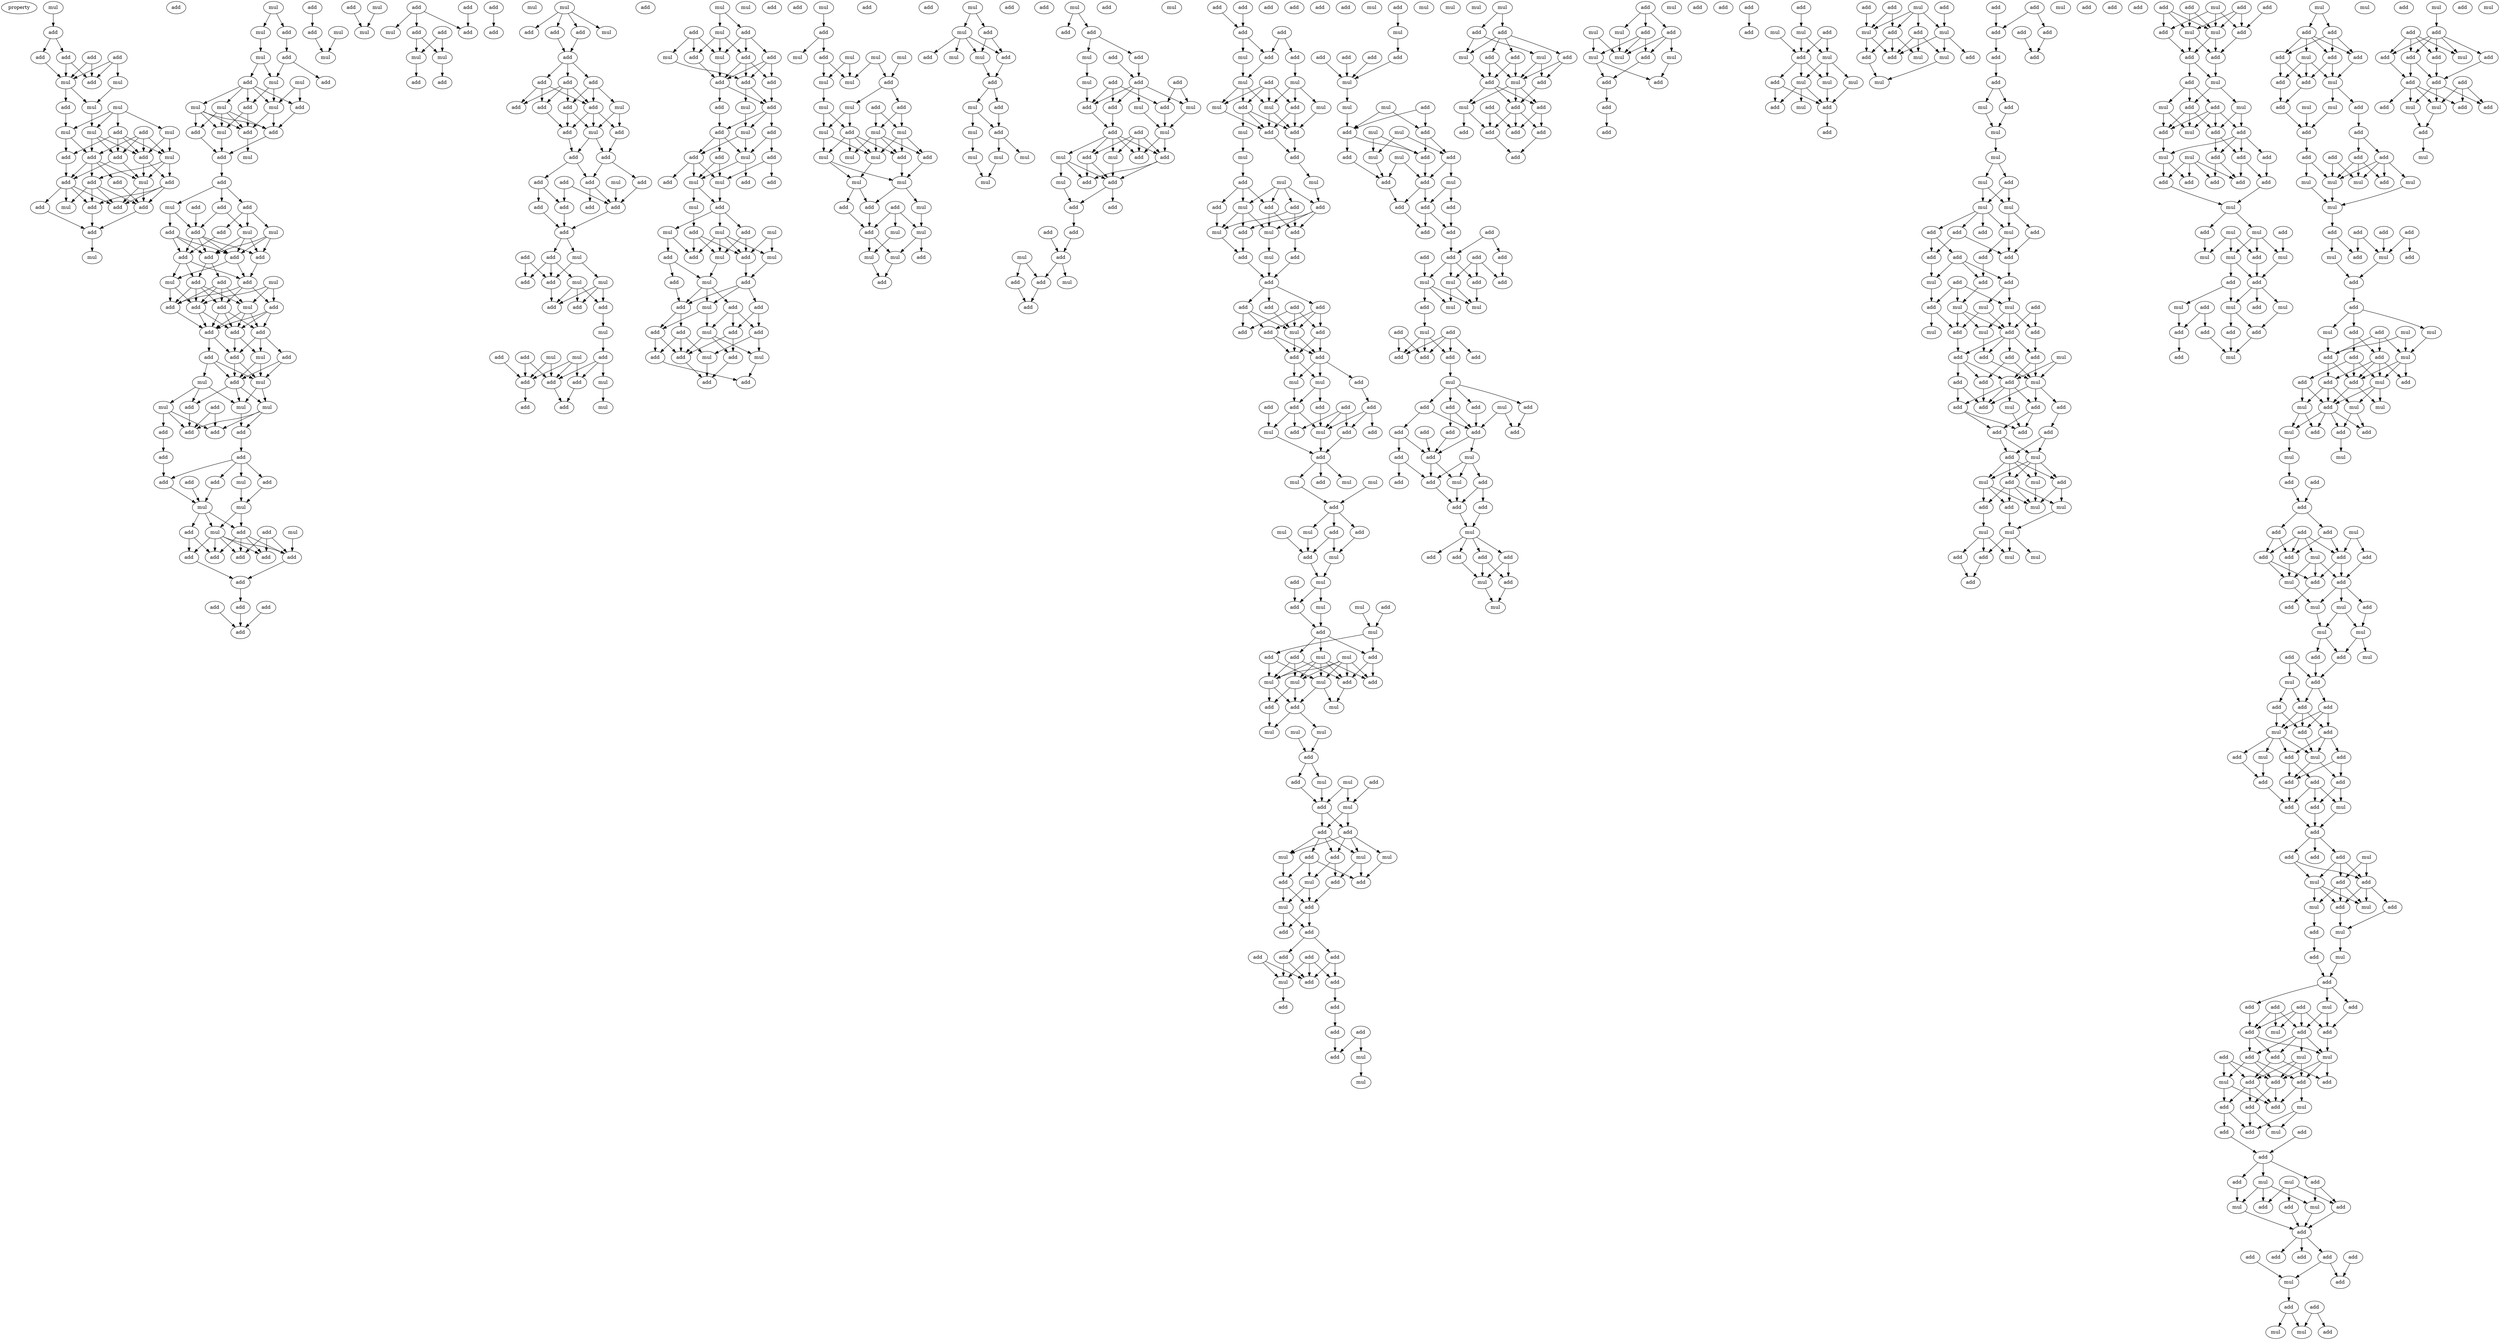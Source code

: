 digraph {
    node [fontcolor=black]
    property [mul=2,lf=1.0]
    0 [ label = mul ];
    1 [ label = add ];
    2 [ label = add ];
    3 [ label = add ];
    4 [ label = add ];
    5 [ label = add ];
    6 [ label = add ];
    7 [ label = add ];
    8 [ label = mul ];
    9 [ label = mul ];
    10 [ label = add ];
    11 [ label = mul ];
    12 [ label = mul ];
    13 [ label = mul ];
    14 [ label = mul ];
    15 [ label = mul ];
    16 [ label = add ];
    17 [ label = add ];
    18 [ label = add ];
    19 [ label = add ];
    20 [ label = add ];
    21 [ label = mul ];
    22 [ label = add ];
    23 [ label = add ];
    24 [ label = add ];
    25 [ label = mul ];
    26 [ label = add ];
    27 [ label = add ];
    28 [ label = add ];
    29 [ label = add ];
    30 [ label = add ];
    31 [ label = add ];
    32 [ label = mul ];
    33 [ label = add ];
    34 [ label = mul ];
    35 [ label = mul ];
    36 [ label = mul ];
    37 [ label = add ];
    38 [ label = mul ];
    39 [ label = add ];
    40 [ label = add ];
    41 [ label = mul ];
    42 [ label = add ];
    43 [ label = mul ];
    44 [ label = mul ];
    45 [ label = add ];
    46 [ label = mul ];
    47 [ label = add ];
    48 [ label = mul ];
    49 [ label = add ];
    50 [ label = add ];
    51 [ label = add ];
    52 [ label = mul ];
    53 [ label = mul ];
    54 [ label = add ];
    55 [ label = add ];
    56 [ label = add ];
    57 [ label = add ];
    58 [ label = add ];
    59 [ label = mul ];
    60 [ label = add ];
    61 [ label = mul ];
    62 [ label = add ];
    63 [ label = mul ];
    64 [ label = add ];
    65 [ label = add ];
    66 [ label = add ];
    67 [ label = add ];
    68 [ label = add ];
    69 [ label = add ];
    70 [ label = add ];
    71 [ label = mul ];
    72 [ label = add ];
    73 [ label = mul ];
    74 [ label = add ];
    75 [ label = mul ];
    76 [ label = add ];
    77 [ label = add ];
    78 [ label = add ];
    79 [ label = add ];
    80 [ label = add ];
    81 [ label = add ];
    82 [ label = add ];
    83 [ label = mul ];
    84 [ label = add ];
    85 [ label = add ];
    86 [ label = add ];
    87 [ label = mul ];
    88 [ label = mul ];
    89 [ label = mul ];
    90 [ label = mul ];
    91 [ label = add ];
    92 [ label = add ];
    93 [ label = mul ];
    94 [ label = add ];
    95 [ label = add ];
    96 [ label = add ];
    97 [ label = add ];
    98 [ label = add ];
    99 [ label = add ];
    100 [ label = add ];
    101 [ label = mul ];
    102 [ label = add ];
    103 [ label = add ];
    104 [ label = add ];
    105 [ label = mul ];
    106 [ label = mul ];
    107 [ label = mul ];
    108 [ label = mul ];
    109 [ label = add ];
    110 [ label = add ];
    111 [ label = add ];
    112 [ label = add ];
    113 [ label = add ];
    114 [ label = add ];
    115 [ label = add ];
    116 [ label = add ];
    117 [ label = add ];
    118 [ label = add ];
    119 [ label = add ];
    120 [ label = add ];
    121 [ label = add ];
    122 [ label = add ];
    123 [ label = add ];
    124 [ label = add ];
    125 [ label = mul ];
    126 [ label = mul ];
    127 [ label = mul ];
    128 [ label = mul ];
    129 [ label = add ];
    130 [ label = add ];
    131 [ label = mul ];
    132 [ label = add ];
    133 [ label = add ];
    134 [ label = add ];
    135 [ label = mul ];
    136 [ label = mul ];
    137 [ label = add ];
    138 [ label = add ];
    139 [ label = add ];
    140 [ label = mul ];
    141 [ label = add ];
    142 [ label = mul ];
    143 [ label = add ];
    144 [ label = add ];
    145 [ label = add ];
    146 [ label = mul ];
    147 [ label = add ];
    148 [ label = add ];
    149 [ label = add ];
    150 [ label = add ];
    151 [ label = mul ];
    152 [ label = add ];
    153 [ label = add ];
    154 [ label = add ];
    155 [ label = add ];
    156 [ label = add ];
    157 [ label = add ];
    158 [ label = mul ];
    159 [ label = add ];
    160 [ label = add ];
    161 [ label = add ];
    162 [ label = add ];
    163 [ label = add ];
    164 [ label = add ];
    165 [ label = mul ];
    166 [ label = add ];
    167 [ label = add ];
    168 [ label = add ];
    169 [ label = add ];
    170 [ label = add ];
    171 [ label = add ];
    172 [ label = mul ];
    173 [ label = add ];
    174 [ label = mul ];
    175 [ label = mul ];
    176 [ label = add ];
    177 [ label = add ];
    178 [ label = add ];
    179 [ label = add ];
    180 [ label = add ];
    181 [ label = add ];
    182 [ label = mul ];
    183 [ label = add ];
    184 [ label = mul ];
    185 [ label = add ];
    186 [ label = mul ];
    187 [ label = add ];
    188 [ label = add ];
    189 [ label = add ];
    190 [ label = add ];
    191 [ label = mul ];
    192 [ label = mul ];
    193 [ label = add ];
    194 [ label = add ];
    195 [ label = mul ];
    196 [ label = mul ];
    197 [ label = add ];
    198 [ label = add ];
    199 [ label = add ];
    200 [ label = add ];
    201 [ label = add ];
    202 [ label = mul ];
    203 [ label = mul ];
    204 [ label = add ];
    205 [ label = add ];
    206 [ label = add ];
    207 [ label = add ];
    208 [ label = add ];
    209 [ label = mul ];
    210 [ label = mul ];
    211 [ label = add ];
    212 [ label = add ];
    213 [ label = add ];
    214 [ label = add ];
    215 [ label = mul ];
    216 [ label = add ];
    217 [ label = mul ];
    218 [ label = add ];
    219 [ label = mul ];
    220 [ label = add ];
    221 [ label = add ];
    222 [ label = mul ];
    223 [ label = add ];
    224 [ label = mul ];
    225 [ label = add ];
    226 [ label = mul ];
    227 [ label = mul ];
    228 [ label = add ];
    229 [ label = add ];
    230 [ label = mul ];
    231 [ label = add ];
    232 [ label = add ];
    233 [ label = mul ];
    234 [ label = add ];
    235 [ label = mul ];
    236 [ label = add ];
    237 [ label = add ];
    238 [ label = mul ];
    239 [ label = add ];
    240 [ label = add ];
    241 [ label = add ];
    242 [ label = add ];
    243 [ label = add ];
    244 [ label = mul ];
    245 [ label = add ];
    246 [ label = mul ];
    247 [ label = add ];
    248 [ label = add ];
    249 [ label = add ];
    250 [ label = mul ];
    251 [ label = add ];
    252 [ label = add ];
    253 [ label = mul ];
    254 [ label = add ];
    255 [ label = add ];
    256 [ label = mul ];
    257 [ label = add ];
    258 [ label = add ];
    259 [ label = add ];
    260 [ label = add ];
    261 [ label = mul ];
    262 [ label = mul ];
    263 [ label = mul ];
    264 [ label = mul ];
    265 [ label = mul ];
    266 [ label = add ];
    267 [ label = mul ];
    268 [ label = add ];
    269 [ label = add ];
    270 [ label = mul ];
    271 [ label = mul ];
    272 [ label = add ];
    273 [ label = mul ];
    274 [ label = mul ];
    275 [ label = mul ];
    276 [ label = mul ];
    277 [ label = mul ];
    278 [ label = add ];
    279 [ label = add ];
    280 [ label = mul ];
    281 [ label = mul ];
    282 [ label = mul ];
    283 [ label = mul ];
    284 [ label = add ];
    285 [ label = add ];
    286 [ label = add ];
    287 [ label = mul ];
    288 [ label = add ];
    289 [ label = mul ];
    290 [ label = mul ];
    291 [ label = add ];
    292 [ label = mul ];
    293 [ label = mul ];
    294 [ label = add ];
    295 [ label = mul ];
    296 [ label = add ];
    297 [ label = add ];
    298 [ label = mul ];
    299 [ label = add ];
    300 [ label = mul ];
    301 [ label = add ];
    302 [ label = add ];
    303 [ label = add ];
    304 [ label = mul ];
    305 [ label = mul ];
    306 [ label = add ];
    307 [ label = mul ];
    308 [ label = add ];
    309 [ label = mul ];
    310 [ label = mul ];
    311 [ label = mul ];
    312 [ label = mul ];
    313 [ label = add ];
    314 [ label = add ];
    315 [ label = mul ];
    316 [ label = add ];
    317 [ label = add ];
    318 [ label = add ];
    319 [ label = add ];
    320 [ label = mul ];
    321 [ label = add ];
    322 [ label = mul ];
    323 [ label = mul ];
    324 [ label = add ];
    325 [ label = add ];
    326 [ label = add ];
    327 [ label = mul ];
    328 [ label = add ];
    329 [ label = add ];
    330 [ label = mul ];
    331 [ label = add ];
    332 [ label = add ];
    333 [ label = mul ];
    334 [ label = add ];
    335 [ label = add ];
    336 [ label = mul ];
    337 [ label = add ];
    338 [ label = add ];
    339 [ label = add ];
    340 [ label = add ];
    341 [ label = add ];
    342 [ label = add ];
    343 [ label = mul ];
    344 [ label = add ];
    345 [ label = mul ];
    346 [ label = add ];
    347 [ label = mul ];
    348 [ label = add ];
    349 [ label = add ];
    350 [ label = add ];
    351 [ label = add ];
    352 [ label = add ];
    353 [ label = add ];
    354 [ label = add ];
    355 [ label = mul ];
    356 [ label = add ];
    357 [ label = mul ];
    358 [ label = mul ];
    359 [ label = add ];
    360 [ label = add ];
    361 [ label = mul ];
    362 [ label = mul ];
    363 [ label = mul ];
    364 [ label = add ];
    365 [ label = add ];
    366 [ label = mul ];
    367 [ label = add ];
    368 [ label = mul ];
    369 [ label = add ];
    370 [ label = mul ];
    371 [ label = mul ];
    372 [ label = add ];
    373 [ label = add ];
    374 [ label = mul ];
    375 [ label = add ];
    376 [ label = add ];
    377 [ label = add ];
    378 [ label = mul ];
    379 [ label = mul ];
    380 [ label = add ];
    381 [ label = add ];
    382 [ label = mul ];
    383 [ label = add ];
    384 [ label = add ];
    385 [ label = add ];
    386 [ label = add ];
    387 [ label = add ];
    388 [ label = add ];
    389 [ label = add ];
    390 [ label = add ];
    391 [ label = mul ];
    392 [ label = add ];
    393 [ label = add ];
    394 [ label = add ];
    395 [ label = add ];
    396 [ label = add ];
    397 [ label = mul ];
    398 [ label = mul ];
    399 [ label = add ];
    400 [ label = add ];
    401 [ label = add ];
    402 [ label = add ];
    403 [ label = add ];
    404 [ label = add ];
    405 [ label = add ];
    406 [ label = mul ];
    407 [ label = mul ];
    408 [ label = add ];
    409 [ label = add ];
    410 [ label = add ];
    411 [ label = mul ];
    412 [ label = mul ];
    413 [ label = add ];
    414 [ label = add ];
    415 [ label = mul ];
    416 [ label = add ];
    417 [ label = mul ];
    418 [ label = add ];
    419 [ label = add ];
    420 [ label = mul ];
    421 [ label = mul ];
    422 [ label = add ];
    423 [ label = add ];
    424 [ label = mul ];
    425 [ label = add ];
    426 [ label = mul ];
    427 [ label = add ];
    428 [ label = add ];
    429 [ label = mul ];
    430 [ label = mul ];
    431 [ label = add ];
    432 [ label = mul ];
    433 [ label = add ];
    434 [ label = add ];
    435 [ label = add ];
    436 [ label = mul ];
    437 [ label = mul ];
    438 [ label = mul ];
    439 [ label = add ];
    440 [ label = add ];
    441 [ label = mul ];
    442 [ label = mul ];
    443 [ label = add ];
    444 [ label = add ];
    445 [ label = mul ];
    446 [ label = mul ];
    447 [ label = mul ];
    448 [ label = add ];
    449 [ label = mul ];
    450 [ label = add ];
    451 [ label = add ];
    452 [ label = mul ];
    453 [ label = add ];
    454 [ label = mul ];
    455 [ label = add ];
    456 [ label = add ];
    457 [ label = mul ];
    458 [ label = add ];
    459 [ label = mul ];
    460 [ label = add ];
    461 [ label = mul ];
    462 [ label = mul ];
    463 [ label = add ];
    464 [ label = add ];
    465 [ label = add ];
    466 [ label = mul ];
    467 [ label = add ];
    468 [ label = add ];
    469 [ label = add ];
    470 [ label = add ];
    471 [ label = add ];
    472 [ label = add ];
    473 [ label = add ];
    474 [ label = add ];
    475 [ label = add ];
    476 [ label = mul ];
    477 [ label = add ];
    478 [ label = add ];
    479 [ label = add ];
    480 [ label = add ];
    481 [ label = add ];
    482 [ label = mul ];
    483 [ label = add ];
    484 [ label = mul ];
    485 [ label = mul ];
    486 [ label = add ];
    487 [ label = mul ];
    488 [ label = add ];
    489 [ label = add ];
    490 [ label = add ];
    491 [ label = add ];
    492 [ label = mul ];
    493 [ label = mul ];
    494 [ label = mul ];
    495 [ label = mul ];
    496 [ label = add ];
    497 [ label = mul ];
    498 [ label = mul ];
    499 [ label = add ];
    500 [ label = add ];
    501 [ label = add ];
    502 [ label = mul ];
    503 [ label = add ];
    504 [ label = add ];
    505 [ label = mul ];
    506 [ label = add ];
    507 [ label = add ];
    508 [ label = mul ];
    509 [ label = add ];
    510 [ label = add ];
    511 [ label = add ];
    512 [ label = add ];
    513 [ label = add ];
    514 [ label = add ];
    515 [ label = add ];
    516 [ label = add ];
    517 [ label = add ];
    518 [ label = add ];
    519 [ label = mul ];
    520 [ label = add ];
    521 [ label = add ];
    522 [ label = mul ];
    523 [ label = mul ];
    524 [ label = add ];
    525 [ label = mul ];
    526 [ label = add ];
    527 [ label = mul ];
    528 [ label = add ];
    529 [ label = add ];
    530 [ label = add ];
    531 [ label = add ];
    532 [ label = add ];
    533 [ label = mul ];
    534 [ label = add ];
    535 [ label = add ];
    536 [ label = add ];
    537 [ label = mul ];
    538 [ label = add ];
    539 [ label = add ];
    540 [ label = add ];
    541 [ label = add ];
    542 [ label = add ];
    543 [ label = add ];
    544 [ label = mul ];
    545 [ label = add ];
    546 [ label = add ];
    547 [ label = mul ];
    548 [ label = add ];
    549 [ label = add ];
    550 [ label = add ];
    551 [ label = add ];
    552 [ label = add ];
    553 [ label = mul ];
    554 [ label = mul ];
    555 [ label = add ];
    556 [ label = mul ];
    557 [ label = add ];
    558 [ label = add ];
    559 [ label = add ];
    560 [ label = mul ];
    561 [ label = add ];
    562 [ label = mul ];
    563 [ label = mul ];
    564 [ label = add ];
    565 [ label = add ];
    566 [ label = add ];
    567 [ label = add ];
    568 [ label = mul ];
    569 [ label = add ];
    570 [ label = mul ];
    571 [ label = mul ];
    572 [ label = add ];
    573 [ label = add ];
    574 [ label = mul ];
    575 [ label = add ];
    576 [ label = add ];
    577 [ label = add ];
    578 [ label = add ];
    579 [ label = add ];
    580 [ label = add ];
    581 [ label = add ];
    582 [ label = add ];
    583 [ label = add ];
    584 [ label = mul ];
    585 [ label = add ];
    586 [ label = mul ];
    587 [ label = add ];
    588 [ label = mul ];
    589 [ label = mul ];
    590 [ label = add ];
    591 [ label = mul ];
    592 [ label = add ];
    593 [ label = add ];
    594 [ label = add ];
    595 [ label = mul ];
    596 [ label = add ];
    597 [ label = add ];
    598 [ label = add ];
    599 [ label = add ];
    600 [ label = add ];
    601 [ label = add ];
    602 [ label = add ];
    603 [ label = mul ];
    604 [ label = mul ];
    605 [ label = mul ];
    606 [ label = add ];
    607 [ label = add ];
    608 [ label = mul ];
    609 [ label = mul ];
    610 [ label = mul ];
    611 [ label = add ];
    612 [ label = add ];
    613 [ label = mul ];
    614 [ label = add ];
    615 [ label = add ];
    616 [ label = add ];
    617 [ label = add ];
    618 [ label = mul ];
    619 [ label = mul ];
    620 [ label = mul ];
    621 [ label = add ];
    622 [ label = add ];
    623 [ label = mul ];
    624 [ label = add ];
    625 [ label = mul ];
    626 [ label = add ];
    627 [ label = add ];
    628 [ label = mul ];
    629 [ label = add ];
    630 [ label = add ];
    631 [ label = add ];
    632 [ label = add ];
    633 [ label = add ];
    634 [ label = add ];
    635 [ label = add ];
    636 [ label = add ];
    637 [ label = mul ];
    638 [ label = add ];
    639 [ label = mul ];
    640 [ label = add ];
    641 [ label = mul ];
    642 [ label = mul ];
    643 [ label = add ];
    644 [ label = mul ];
    645 [ label = mul ];
    646 [ label = mul ];
    647 [ label = mul ];
    648 [ label = add ];
    649 [ label = add ];
    650 [ label = add ];
    651 [ label = add ];
    652 [ label = add ];
    653 [ label = add ];
    654 [ label = add ];
    655 [ label = add ];
    656 [ label = add ];
    657 [ label = mul ];
    658 [ label = add ];
    659 [ label = add ];
    660 [ label = mul ];
    661 [ label = add ];
    662 [ label = add ];
    663 [ label = mul ];
    664 [ label = mul ];
    665 [ label = add ];
    666 [ label = mul ];
    667 [ label = mul ];
    668 [ label = add ];
    669 [ label = add ];
    670 [ label = mul ];
    671 [ label = add ];
    672 [ label = add ];
    673 [ label = add ];
    674 [ label = add ];
    675 [ label = add ];
    676 [ label = add ];
    677 [ label = add ];
    678 [ label = mul ];
    679 [ label = add ];
    680 [ label = add ];
    681 [ label = mul ];
    682 [ label = add ];
    683 [ label = add ];
    684 [ label = add ];
    685 [ label = add ];
    686 [ label = add ];
    687 [ label = add ];
    688 [ label = mul ];
    689 [ label = add ];
    690 [ label = mul ];
    691 [ label = mul ];
    692 [ label = add ];
    693 [ label = add ];
    694 [ label = mul ];
    695 [ label = add ];
    696 [ label = mul ];
    697 [ label = add ];
    698 [ label = mul ];
    699 [ label = mul ];
    700 [ label = mul ];
    701 [ label = add ];
    702 [ label = mul ];
    703 [ label = add ];
    704 [ label = add ];
    705 [ label = add ];
    706 [ label = add ];
    707 [ label = add ];
    708 [ label = mul ];
    709 [ label = add ];
    710 [ label = add ];
    711 [ label = mul ];
    712 [ label = mul ];
    713 [ label = add ];
    714 [ label = add ];
    715 [ label = add ];
    716 [ label = add ];
    717 [ label = add ];
    718 [ label = mul ];
    719 [ label = add ];
    720 [ label = add ];
    721 [ label = mul ];
    722 [ label = mul ];
    723 [ label = add ];
    724 [ label = mul ];
    725 [ label = add ];
    726 [ label = add ];
    727 [ label = add ];
    728 [ label = mul ];
    729 [ label = add ];
    730 [ label = add ];
    731 [ label = mul ];
    732 [ label = add ];
    733 [ label = add ];
    734 [ label = add ];
    735 [ label = add ];
    736 [ label = add ];
    737 [ label = mul ];
    738 [ label = add ];
    739 [ label = mul ];
    740 [ label = add ];
    741 [ label = mul ];
    742 [ label = mul ];
    743 [ label = add ];
    744 [ label = mul ];
    745 [ label = mul ];
    746 [ label = add ];
    747 [ label = add ];
    748 [ label = mul ];
    749 [ label = mul ];
    750 [ label = add ];
    751 [ label = mul ];
    752 [ label = add ];
    753 [ label = add ];
    754 [ label = add ];
    755 [ label = add ];
    756 [ label = add ];
    757 [ label = mul ];
    758 [ label = add ];
    759 [ label = mul ];
    760 [ label = add ];
    761 [ label = add ];
    762 [ label = add ];
    763 [ label = mul ];
    764 [ label = add ];
    765 [ label = add ];
    766 [ label = add ];
    767 [ label = add ];
    768 [ label = mul ];
    769 [ label = add ];
    770 [ label = mul ];
    771 [ label = mul ];
    772 [ label = add ];
    773 [ label = add ];
    774 [ label = add ];
    775 [ label = add ];
    776 [ label = add ];
    777 [ label = add ];
    778 [ label = add ];
    779 [ label = add ];
    780 [ label = mul ];
    781 [ label = mul ];
    782 [ label = mul ];
    783 [ label = mul ];
    784 [ label = mul ];
    785 [ label = add ];
    786 [ label = add ];
    787 [ label = add ];
    788 [ label = add ];
    789 [ label = mul ];
    790 [ label = add ];
    791 [ label = mul ];
    792 [ label = add ];
    793 [ label = add ];
    794 [ label = add ];
    795 [ label = add ];
    796 [ label = add ];
    797 [ label = mul ];
    798 [ label = mul ];
    799 [ label = mul ];
    800 [ label = add ];
    801 [ label = add ];
    802 [ label = add ];
    803 [ label = mul ];
    804 [ label = add ];
    805 [ label = add ];
    806 [ label = add ];
    807 [ label = add ];
    808 [ label = mul ];
    809 [ label = mul ];
    810 [ label = mul ];
    811 [ label = mul ];
    812 [ label = add ];
    813 [ label = add ];
    814 [ label = add ];
    815 [ label = add ];
    816 [ label = mul ];
    817 [ label = mul ];
    818 [ label = mul ];
    819 [ label = add ];
    820 [ label = add ];
    821 [ label = add ];
    822 [ label = add ];
    823 [ label = add ];
    824 [ label = add ];
    825 [ label = mul ];
    826 [ label = add ];
    827 [ label = mul ];
    828 [ label = add ];
    829 [ label = add ];
    830 [ label = add ];
    831 [ label = add ];
    832 [ label = add ];
    833 [ label = mul ];
    834 [ label = add ];
    835 [ label = add ];
    836 [ label = mul ];
    837 [ label = mul ];
    838 [ label = mul ];
    839 [ label = mul ];
    840 [ label = add ];
    841 [ label = add ];
    842 [ label = add ];
    843 [ label = mul ];
    844 [ label = mul ];
    845 [ label = add ];
    846 [ label = add ];
    847 [ label = add ];
    848 [ label = add ];
    849 [ label = add ];
    850 [ label = add ];
    851 [ label = mul ];
    852 [ label = add ];
    853 [ label = mul ];
    854 [ label = add ];
    855 [ label = add ];
    856 [ label = mul ];
    857 [ label = add ];
    858 [ label = add ];
    859 [ label = add ];
    860 [ label = add ];
    861 [ label = add ];
    862 [ label = add ];
    863 [ label = mul ];
    864 [ label = add ];
    865 [ label = mul ];
    866 [ label = add ];
    867 [ label = add ];
    868 [ label = mul ];
    869 [ label = add ];
    870 [ label = add ];
    871 [ label = mul ];
    872 [ label = add ];
    873 [ label = mul ];
    874 [ label = mul ];
    875 [ label = add ];
    876 [ label = add ];
    877 [ label = mul ];
    878 [ label = add ];
    879 [ label = mul ];
    880 [ label = add ];
    881 [ label = add ];
    882 [ label = mul ];
    883 [ label = add ];
    884 [ label = add ];
    885 [ label = add ];
    886 [ label = add ];
    887 [ label = add ];
    888 [ label = add ];
    889 [ label = add ];
    890 [ label = mul ];
    891 [ label = mul ];
    892 [ label = mul ];
    893 [ label = add ];
    894 [ label = add ];
    895 [ label = add ];
    896 [ label = add ];
    897 [ label = add ];
    898 [ label = add ];
    899 [ label = add ];
    900 [ label = mul ];
    901 [ label = add ];
    902 [ label = mul ];
    903 [ label = add ];
    904 [ label = add ];
    905 [ label = mul ];
    906 [ label = add ];
    907 [ label = add ];
    908 [ label = add ];
    909 [ label = add ];
    910 [ label = mul ];
    911 [ label = add ];
    912 [ label = mul ];
    913 [ label = add ];
    914 [ label = mul ];
    915 [ label = add ];
    916 [ label = mul ];
    917 [ label = add ];
    918 [ label = add ];
    919 [ label = add ];
    920 [ label = add ];
    921 [ label = add ];
    922 [ label = add ];
    923 [ label = add ];
    924 [ label = add ];
    925 [ label = mul ];
    926 [ label = add ];
    927 [ label = add ];
    928 [ label = add ];
    929 [ label = mul ];
    930 [ label = add ];
    931 [ label = add ];
    932 [ label = mul ];
    933 [ label = mul ];
    934 [ label = add ];
    935 [ label = add ];
    936 [ label = add ];
    937 [ label = add ];
    938 [ label = add ];
    939 [ label = add ];
    940 [ label = mul ];
    941 [ label = add ];
    942 [ label = add ];
    943 [ label = add ];
    944 [ label = add ];
    945 [ label = add ];
    946 [ label = add ];
    947 [ label = mul ];
    948 [ label = mul ];
    949 [ label = add ];
    950 [ label = add ];
    951 [ label = mul ];
    952 [ label = mul ];
    0 -> 1 [ name = 0 ];
    1 -> 4 [ name = 1 ];
    1 -> 6 [ name = 2 ];
    3 -> 7 [ name = 3 ];
    3 -> 8 [ name = 4 ];
    3 -> 9 [ name = 5 ];
    4 -> 8 [ name = 6 ];
    5 -> 7 [ name = 7 ];
    5 -> 8 [ name = 8 ];
    6 -> 7 [ name = 9 ];
    6 -> 8 [ name = 10 ];
    8 -> 10 [ name = 11 ];
    8 -> 12 [ name = 12 ];
    9 -> 12 [ name = 13 ];
    10 -> 15 [ name = 14 ];
    11 -> 13 [ name = 15 ];
    11 -> 14 [ name = 16 ];
    11 -> 15 [ name = 17 ];
    11 -> 17 [ name = 18 ];
    12 -> 14 [ name = 19 ];
    13 -> 21 [ name = 20 ];
    13 -> 22 [ name = 21 ];
    14 -> 18 [ name = 22 ];
    14 -> 20 [ name = 23 ];
    14 -> 22 [ name = 24 ];
    15 -> 19 [ name = 25 ];
    15 -> 20 [ name = 26 ];
    16 -> 18 [ name = 27 ];
    16 -> 20 [ name = 28 ];
    16 -> 21 [ name = 29 ];
    16 -> 22 [ name = 30 ];
    17 -> 18 [ name = 31 ];
    17 -> 19 [ name = 32 ];
    17 -> 21 [ name = 33 ];
    17 -> 22 [ name = 34 ];
    18 -> 24 [ name = 35 ];
    18 -> 25 [ name = 36 ];
    19 -> 24 [ name = 37 ];
    20 -> 23 [ name = 38 ];
    20 -> 24 [ name = 39 ];
    20 -> 25 [ name = 40 ];
    20 -> 27 [ name = 41 ];
    21 -> 23 [ name = 42 ];
    21 -> 25 [ name = 43 ];
    21 -> 26 [ name = 44 ];
    22 -> 25 [ name = 45 ];
    22 -> 26 [ name = 46 ];
    23 -> 28 [ name = 47 ];
    23 -> 30 [ name = 48 ];
    23 -> 31 [ name = 49 ];
    23 -> 32 [ name = 50 ];
    24 -> 28 [ name = 51 ];
    24 -> 29 [ name = 52 ];
    24 -> 30 [ name = 53 ];
    24 -> 32 [ name = 54 ];
    25 -> 30 [ name = 55 ];
    25 -> 31 [ name = 56 ];
    26 -> 28 [ name = 57 ];
    26 -> 30 [ name = 58 ];
    26 -> 31 [ name = 59 ];
    27 -> 31 [ name = 60 ];
    28 -> 33 [ name = 61 ];
    29 -> 33 [ name = 62 ];
    31 -> 33 [ name = 63 ];
    33 -> 35 [ name = 64 ];
    34 -> 36 [ name = 65 ];
    34 -> 37 [ name = 66 ];
    36 -> 38 [ name = 67 ];
    37 -> 39 [ name = 68 ];
    38 -> 42 [ name = 69 ];
    38 -> 43 [ name = 70 ];
    39 -> 40 [ name = 71 ];
    39 -> 43 [ name = 72 ];
    41 -> 45 [ name = 73 ];
    41 -> 48 [ name = 74 ];
    42 -> 44 [ name = 75 ];
    42 -> 45 [ name = 76 ];
    42 -> 46 [ name = 77 ];
    42 -> 47 [ name = 78 ];
    42 -> 48 [ name = 79 ];
    43 -> 47 [ name = 80 ];
    43 -> 48 [ name = 81 ];
    44 -> 49 [ name = 82 ];
    44 -> 50 [ name = 83 ];
    44 -> 51 [ name = 84 ];
    44 -> 52 [ name = 85 ];
    45 -> 49 [ name = 86 ];
    46 -> 49 [ name = 87 ];
    46 -> 50 [ name = 88 ];
    46 -> 51 [ name = 89 ];
    46 -> 52 [ name = 90 ];
    47 -> 51 [ name = 91 ];
    47 -> 52 [ name = 92 ];
    48 -> 49 [ name = 93 ];
    48 -> 51 [ name = 94 ];
    49 -> 54 [ name = 95 ];
    50 -> 54 [ name = 96 ];
    51 -> 53 [ name = 97 ];
    52 -> 54 [ name = 98 ];
    54 -> 55 [ name = 99 ];
    55 -> 56 [ name = 100 ];
    55 -> 57 [ name = 101 ];
    55 -> 59 [ name = 102 ];
    56 -> 61 [ name = 103 ];
    56 -> 62 [ name = 104 ];
    57 -> 60 [ name = 105 ];
    57 -> 61 [ name = 106 ];
    57 -> 63 [ name = 107 ];
    58 -> 62 [ name = 108 ];
    59 -> 62 [ name = 109 ];
    59 -> 64 [ name = 110 ];
    60 -> 65 [ name = 111 ];
    61 -> 66 [ name = 112 ];
    61 -> 67 [ name = 113 ];
    61 -> 68 [ name = 114 ];
    62 -> 65 [ name = 115 ];
    62 -> 66 [ name = 116 ];
    62 -> 67 [ name = 117 ];
    62 -> 68 [ name = 118 ];
    63 -> 66 [ name = 119 ];
    63 -> 67 [ name = 120 ];
    63 -> 68 [ name = 121 ];
    64 -> 65 [ name = 122 ];
    64 -> 66 [ name = 123 ];
    64 -> 68 [ name = 124 ];
    65 -> 70 [ name = 125 ];
    65 -> 71 [ name = 126 ];
    65 -> 72 [ name = 127 ];
    66 -> 69 [ name = 128 ];
    66 -> 72 [ name = 129 ];
    67 -> 70 [ name = 130 ];
    68 -> 70 [ name = 131 ];
    68 -> 71 [ name = 132 ];
    69 -> 74 [ name = 133 ];
    69 -> 75 [ name = 134 ];
    69 -> 76 [ name = 135 ];
    69 -> 78 [ name = 136 ];
    70 -> 74 [ name = 137 ];
    70 -> 76 [ name = 138 ];
    70 -> 77 [ name = 139 ];
    71 -> 74 [ name = 140 ];
    71 -> 78 [ name = 141 ];
    72 -> 74 [ name = 142 ];
    72 -> 75 [ name = 143 ];
    72 -> 76 [ name = 144 ];
    72 -> 78 [ name = 145 ];
    73 -> 75 [ name = 146 ];
    73 -> 77 [ name = 147 ];
    73 -> 78 [ name = 148 ];
    74 -> 81 [ name = 149 ];
    75 -> 79 [ name = 150 ];
    75 -> 80 [ name = 151 ];
    75 -> 81 [ name = 152 ];
    76 -> 79 [ name = 153 ];
    76 -> 80 [ name = 154 ];
    76 -> 81 [ name = 155 ];
    77 -> 79 [ name = 156 ];
    77 -> 80 [ name = 157 ];
    77 -> 81 [ name = 158 ];
    78 -> 80 [ name = 159 ];
    78 -> 81 [ name = 160 ];
    79 -> 83 [ name = 161 ];
    79 -> 84 [ name = 162 ];
    79 -> 85 [ name = 163 ];
    80 -> 83 [ name = 164 ];
    80 -> 84 [ name = 165 ];
    81 -> 82 [ name = 166 ];
    81 -> 84 [ name = 167 ];
    82 -> 86 [ name = 168 ];
    82 -> 87 [ name = 169 ];
    82 -> 88 [ name = 170 ];
    83 -> 86 [ name = 171 ];
    83 -> 87 [ name = 172 ];
    84 -> 86 [ name = 173 ];
    84 -> 87 [ name = 174 ];
    85 -> 86 [ name = 175 ];
    85 -> 87 [ name = 176 ];
    86 -> 90 [ name = 177 ];
    86 -> 92 [ name = 178 ];
    86 -> 93 [ name = 179 ];
    87 -> 90 [ name = 180 ];
    87 -> 93 [ name = 181 ];
    88 -> 89 [ name = 182 ];
    88 -> 90 [ name = 183 ];
    88 -> 92 [ name = 184 ];
    89 -> 94 [ name = 185 ];
    89 -> 95 [ name = 186 ];
    89 -> 97 [ name = 187 ];
    90 -> 96 [ name = 188 ];
    91 -> 94 [ name = 189 ];
    91 -> 95 [ name = 190 ];
    92 -> 95 [ name = 191 ];
    93 -> 94 [ name = 192 ];
    93 -> 95 [ name = 193 ];
    93 -> 96 [ name = 194 ];
    96 -> 99 [ name = 195 ];
    97 -> 98 [ name = 196 ];
    98 -> 102 [ name = 197 ];
    99 -> 100 [ name = 198 ];
    99 -> 101 [ name = 199 ];
    99 -> 102 [ name = 200 ];
    99 -> 104 [ name = 201 ];
    100 -> 106 [ name = 202 ];
    101 -> 106 [ name = 203 ];
    102 -> 105 [ name = 204 ];
    103 -> 105 [ name = 205 ];
    104 -> 105 [ name = 206 ];
    105 -> 108 [ name = 207 ];
    105 -> 110 [ name = 208 ];
    105 -> 111 [ name = 209 ];
    106 -> 108 [ name = 210 ];
    106 -> 110 [ name = 211 ];
    107 -> 116 [ name = 212 ];
    108 -> 112 [ name = 213 ];
    108 -> 113 [ name = 214 ];
    108 -> 114 [ name = 215 ];
    108 -> 115 [ name = 216 ];
    108 -> 116 [ name = 217 ];
    109 -> 113 [ name = 218 ];
    109 -> 114 [ name = 219 ];
    109 -> 116 [ name = 220 ];
    110 -> 112 [ name = 221 ];
    110 -> 113 [ name = 222 ];
    110 -> 114 [ name = 223 ];
    110 -> 116 [ name = 224 ];
    111 -> 112 [ name = 225 ];
    111 -> 115 [ name = 226 ];
    115 -> 117 [ name = 227 ];
    116 -> 117 [ name = 228 ];
    117 -> 119 [ name = 229 ];
    118 -> 121 [ name = 230 ];
    119 -> 121 [ name = 231 ];
    120 -> 121 [ name = 232 ];
    122 -> 123 [ name = 233 ];
    123 -> 127 [ name = 234 ];
    124 -> 128 [ name = 235 ];
    125 -> 127 [ name = 236 ];
    126 -> 128 [ name = 237 ];
    129 -> 131 [ name = 238 ];
    129 -> 132 [ name = 239 ];
    129 -> 133 [ name = 240 ];
    130 -> 133 [ name = 241 ];
    132 -> 135 [ name = 242 ];
    132 -> 136 [ name = 243 ];
    134 -> 135 [ name = 244 ];
    134 -> 136 [ name = 245 ];
    135 -> 137 [ name = 246 ];
    136 -> 138 [ name = 247 ];
    139 -> 141 [ name = 248 ];
    142 -> 143 [ name = 249 ];
    142 -> 144 [ name = 250 ];
    142 -> 145 [ name = 251 ];
    142 -> 146 [ name = 252 ];
    144 -> 147 [ name = 253 ];
    145 -> 147 [ name = 254 ];
    147 -> 148 [ name = 255 ];
    147 -> 149 [ name = 256 ];
    147 -> 150 [ name = 257 ];
    148 -> 151 [ name = 258 ];
    148 -> 152 [ name = 259 ];
    148 -> 155 [ name = 260 ];
    149 -> 152 [ name = 261 ];
    149 -> 153 [ name = 262 ];
    149 -> 154 [ name = 263 ];
    149 -> 155 [ name = 264 ];
    150 -> 152 [ name = 265 ];
    150 -> 153 [ name = 266 ];
    150 -> 154 [ name = 267 ];
    151 -> 156 [ name = 268 ];
    151 -> 158 [ name = 269 ];
    152 -> 156 [ name = 270 ];
    152 -> 157 [ name = 271 ];
    152 -> 158 [ name = 272 ];
    153 -> 157 [ name = 273 ];
    155 -> 157 [ name = 274 ];
    155 -> 158 [ name = 275 ];
    156 -> 159 [ name = 276 ];
    157 -> 160 [ name = 277 ];
    158 -> 159 [ name = 278 ];
    158 -> 160 [ name = 279 ];
    159 -> 163 [ name = 280 ];
    159 -> 164 [ name = 281 ];
    160 -> 162 [ name = 282 ];
    160 -> 164 [ name = 283 ];
    161 -> 166 [ name = 284 ];
    161 -> 167 [ name = 285 ];
    162 -> 167 [ name = 286 ];
    162 -> 169 [ name = 287 ];
    163 -> 166 [ name = 288 ];
    164 -> 166 [ name = 289 ];
    164 -> 168 [ name = 290 ];
    165 -> 166 [ name = 291 ];
    166 -> 170 [ name = 292 ];
    167 -> 170 [ name = 293 ];
    169 -> 170 [ name = 294 ];
    170 -> 171 [ name = 295 ];
    170 -> 172 [ name = 296 ];
    171 -> 174 [ name = 297 ];
    171 -> 176 [ name = 298 ];
    171 -> 177 [ name = 299 ];
    172 -> 175 [ name = 300 ];
    172 -> 177 [ name = 301 ];
    173 -> 176 [ name = 302 ];
    173 -> 177 [ name = 303 ];
    174 -> 179 [ name = 304 ];
    174 -> 180 [ name = 305 ];
    174 -> 181 [ name = 306 ];
    175 -> 179 [ name = 307 ];
    175 -> 180 [ name = 308 ];
    175 -> 181 [ name = 309 ];
    177 -> 179 [ name = 310 ];
    181 -> 182 [ name = 311 ];
    182 -> 187 [ name = 312 ];
    183 -> 190 [ name = 313 ];
    184 -> 188 [ name = 314 ];
    184 -> 189 [ name = 315 ];
    184 -> 190 [ name = 316 ];
    185 -> 188 [ name = 317 ];
    185 -> 190 [ name = 318 ];
    186 -> 188 [ name = 319 ];
    186 -> 190 [ name = 320 ];
    187 -> 188 [ name = 321 ];
    187 -> 189 [ name = 322 ];
    187 -> 191 [ name = 323 ];
    188 -> 194 [ name = 324 ];
    189 -> 194 [ name = 325 ];
    190 -> 193 [ name = 326 ];
    191 -> 192 [ name = 327 ];
    195 -> 196 [ name = 328 ];
    195 -> 197 [ name = 329 ];
    196 -> 199 [ name = 330 ];
    196 -> 200 [ name = 331 ];
    196 -> 203 [ name = 332 ];
    197 -> 199 [ name = 333 ];
    197 -> 201 [ name = 334 ];
    197 -> 203 [ name = 335 ];
    198 -> 200 [ name = 336 ];
    198 -> 202 [ name = 337 ];
    198 -> 203 [ name = 338 ];
    199 -> 204 [ name = 339 ];
    199 -> 205 [ name = 340 ];
    199 -> 206 [ name = 341 ];
    200 -> 206 [ name = 342 ];
    201 -> 204 [ name = 343 ];
    201 -> 205 [ name = 344 ];
    201 -> 206 [ name = 345 ];
    202 -> 204 [ name = 346 ];
    203 -> 206 [ name = 347 ];
    204 -> 207 [ name = 348 ];
    204 -> 209 [ name = 349 ];
    205 -> 207 [ name = 350 ];
    206 -> 207 [ name = 351 ];
    206 -> 208 [ name = 352 ];
    207 -> 210 [ name = 353 ];
    207 -> 211 [ name = 354 ];
    207 -> 212 [ name = 355 ];
    208 -> 212 [ name = 356 ];
    209 -> 210 [ name = 357 ];
    210 -> 214 [ name = 358 ];
    210 -> 215 [ name = 359 ];
    211 -> 215 [ name = 360 ];
    211 -> 216 [ name = 361 ];
    212 -> 213 [ name = 362 ];
    212 -> 214 [ name = 363 ];
    212 -> 215 [ name = 364 ];
    213 -> 217 [ name = 365 ];
    213 -> 219 [ name = 366 ];
    214 -> 217 [ name = 367 ];
    214 -> 219 [ name = 368 ];
    214 -> 221 [ name = 369 ];
    215 -> 217 [ name = 370 ];
    215 -> 218 [ name = 371 ];
    216 -> 219 [ name = 372 ];
    216 -> 220 [ name = 373 ];
    217 -> 222 [ name = 374 ];
    217 -> 223 [ name = 375 ];
    219 -> 223 [ name = 376 ];
    222 -> 228 [ name = 377 ];
    223 -> 225 [ name = 378 ];
    223 -> 226 [ name = 379 ];
    223 -> 227 [ name = 380 ];
    224 -> 231 [ name = 381 ];
    224 -> 233 [ name = 382 ];
    225 -> 230 [ name = 383 ];
    225 -> 231 [ name = 384 ];
    226 -> 229 [ name = 385 ];
    226 -> 230 [ name = 386 ];
    226 -> 231 [ name = 387 ];
    226 -> 233 [ name = 388 ];
    227 -> 229 [ name = 389 ];
    227 -> 232 [ name = 390 ];
    228 -> 229 [ name = 391 ];
    228 -> 230 [ name = 392 ];
    228 -> 231 [ name = 393 ];
    230 -> 235 [ name = 394 ];
    231 -> 236 [ name = 395 ];
    232 -> 234 [ name = 396 ];
    232 -> 235 [ name = 397 ];
    233 -> 236 [ name = 398 ];
    234 -> 239 [ name = 399 ];
    235 -> 237 [ name = 400 ];
    235 -> 238 [ name = 401 ];
    235 -> 239 [ name = 402 ];
    236 -> 238 [ name = 403 ];
    236 -> 239 [ name = 404 ];
    236 -> 240 [ name = 405 ];
    237 -> 241 [ name = 406 ];
    237 -> 244 [ name = 407 ];
    237 -> 245 [ name = 408 ];
    238 -> 243 [ name = 409 ];
    238 -> 244 [ name = 410 ];
    239 -> 242 [ name = 411 ];
    239 -> 243 [ name = 412 ];
    240 -> 241 [ name = 413 ];
    240 -> 245 [ name = 414 ];
    241 -> 247 [ name = 415 ];
    241 -> 248 [ name = 416 ];
    242 -> 246 [ name = 417 ];
    242 -> 247 [ name = 418 ];
    242 -> 249 [ name = 419 ];
    243 -> 247 [ name = 420 ];
    243 -> 249 [ name = 421 ];
    244 -> 247 [ name = 422 ];
    244 -> 248 [ name = 423 ];
    244 -> 250 [ name = 424 ];
    245 -> 246 [ name = 425 ];
    245 -> 250 [ name = 426 ];
    246 -> 252 [ name = 427 ];
    247 -> 252 [ name = 428 ];
    248 -> 252 [ name = 429 ];
    249 -> 251 [ name = 430 ];
    250 -> 251 [ name = 431 ];
    256 -> 259 [ name = 432 ];
    259 -> 260 [ name = 433 ];
    259 -> 264 [ name = 434 ];
    260 -> 265 [ name = 435 ];
    260 -> 267 [ name = 436 ];
    261 -> 265 [ name = 437 ];
    261 -> 267 [ name = 438 ];
    262 -> 266 [ name = 439 ];
    262 -> 267 [ name = 440 ];
    263 -> 266 [ name = 441 ];
    265 -> 271 [ name = 442 ];
    266 -> 268 [ name = 443 ];
    266 -> 270 [ name = 444 ];
    268 -> 273 [ name = 445 ];
    268 -> 275 [ name = 446 ];
    269 -> 273 [ name = 447 ];
    269 -> 275 [ name = 448 ];
    270 -> 272 [ name = 449 ];
    270 -> 274 [ name = 450 ];
    271 -> 272 [ name = 451 ];
    271 -> 274 [ name = 452 ];
    272 -> 276 [ name = 453 ];
    272 -> 277 [ name = 454 ];
    272 -> 278 [ name = 455 ];
    272 -> 280 [ name = 456 ];
    273 -> 278 [ name = 457 ];
    273 -> 279 [ name = 458 ];
    273 -> 280 [ name = 459 ];
    274 -> 276 [ name = 460 ];
    274 -> 280 [ name = 461 ];
    275 -> 277 [ name = 462 ];
    275 -> 278 [ name = 463 ];
    275 -> 279 [ name = 464 ];
    275 -> 280 [ name = 465 ];
    276 -> 281 [ name = 466 ];
    276 -> 282 [ name = 467 ];
    278 -> 281 [ name = 468 ];
    279 -> 281 [ name = 469 ];
    280 -> 282 [ name = 470 ];
    281 -> 283 [ name = 471 ];
    281 -> 285 [ name = 472 ];
    282 -> 285 [ name = 473 ];
    282 -> 286 [ name = 474 ];
    283 -> 289 [ name = 475 ];
    284 -> 287 [ name = 476 ];
    284 -> 288 [ name = 477 ];
    284 -> 289 [ name = 478 ];
    285 -> 288 [ name = 479 ];
    286 -> 288 [ name = 480 ];
    287 -> 292 [ name = 481 ];
    288 -> 290 [ name = 482 ];
    288 -> 292 [ name = 483 ];
    289 -> 290 [ name = 484 ];
    289 -> 291 [ name = 485 ];
    290 -> 294 [ name = 486 ];
    292 -> 294 [ name = 487 ];
    293 -> 295 [ name = 488 ];
    293 -> 296 [ name = 489 ];
    295 -> 297 [ name = 490 ];
    295 -> 298 [ name = 491 ];
    295 -> 300 [ name = 492 ];
    295 -> 301 [ name = 493 ];
    296 -> 300 [ name = 494 ];
    296 -> 301 [ name = 495 ];
    300 -> 302 [ name = 496 ];
    301 -> 302 [ name = 497 ];
    302 -> 303 [ name = 498 ];
    302 -> 304 [ name = 499 ];
    303 -> 306 [ name = 500 ];
    304 -> 305 [ name = 501 ];
    304 -> 306 [ name = 502 ];
    305 -> 309 [ name = 503 ];
    306 -> 307 [ name = 504 ];
    306 -> 310 [ name = 505 ];
    307 -> 312 [ name = 506 ];
    309 -> 312 [ name = 507 ];
    311 -> 313 [ name = 508 ];
    311 -> 314 [ name = 509 ];
    314 -> 315 [ name = 510 ];
    314 -> 317 [ name = 511 ];
    315 -> 320 [ name = 512 ];
    316 -> 321 [ name = 513 ];
    317 -> 321 [ name = 514 ];
    318 -> 324 [ name = 515 ];
    318 -> 325 [ name = 516 ];
    318 -> 326 [ name = 517 ];
    319 -> 322 [ name = 518 ];
    319 -> 326 [ name = 519 ];
    320 -> 324 [ name = 520 ];
    321 -> 322 [ name = 521 ];
    321 -> 323 [ name = 522 ];
    321 -> 324 [ name = 523 ];
    321 -> 325 [ name = 524 ];
    322 -> 327 [ name = 525 ];
    323 -> 327 [ name = 526 ];
    324 -> 328 [ name = 527 ];
    325 -> 328 [ name = 528 ];
    326 -> 327 [ name = 529 ];
    327 -> 331 [ name = 530 ];
    327 -> 332 [ name = 531 ];
    328 -> 330 [ name = 532 ];
    328 -> 331 [ name = 533 ];
    328 -> 332 [ name = 534 ];
    328 -> 333 [ name = 535 ];
    328 -> 334 [ name = 536 ];
    329 -> 331 [ name = 537 ];
    329 -> 332 [ name = 538 ];
    329 -> 333 [ name = 539 ];
    329 -> 334 [ name = 540 ];
    330 -> 335 [ name = 541 ];
    330 -> 336 [ name = 542 ];
    330 -> 337 [ name = 543 ];
    331 -> 335 [ name = 544 ];
    331 -> 337 [ name = 545 ];
    333 -> 337 [ name = 546 ];
    334 -> 335 [ name = 547 ];
    334 -> 337 [ name = 548 ];
    336 -> 338 [ name = 549 ];
    337 -> 338 [ name = 550 ];
    337 -> 339 [ name = 551 ];
    338 -> 341 [ name = 552 ];
    340 -> 342 [ name = 553 ];
    341 -> 342 [ name = 554 ];
    342 -> 346 [ name = 555 ];
    342 -> 347 [ name = 556 ];
    343 -> 346 [ name = 557 ];
    343 -> 348 [ name = 558 ];
    346 -> 349 [ name = 559 ];
    348 -> 349 [ name = 560 ];
    350 -> 352 [ name = 561 ];
    351 -> 352 [ name = 562 ];
    352 -> 354 [ name = 563 ];
    352 -> 355 [ name = 564 ];
    353 -> 354 [ name = 565 ];
    353 -> 356 [ name = 566 ];
    354 -> 357 [ name = 567 ];
    355 -> 357 [ name = 568 ];
    356 -> 358 [ name = 569 ];
    357 -> 360 [ name = 570 ];
    357 -> 361 [ name = 571 ];
    357 -> 362 [ name = 572 ];
    358 -> 362 [ name = 573 ];
    358 -> 363 [ name = 574 ];
    358 -> 364 [ name = 575 ];
    359 -> 360 [ name = 576 ];
    359 -> 361 [ name = 577 ];
    359 -> 362 [ name = 578 ];
    359 -> 364 [ name = 579 ];
    360 -> 365 [ name = 580 ];
    360 -> 366 [ name = 581 ];
    360 -> 367 [ name = 582 ];
    361 -> 365 [ name = 583 ];
    362 -> 365 [ name = 584 ];
    362 -> 367 [ name = 585 ];
    363 -> 367 [ name = 586 ];
    364 -> 365 [ name = 587 ];
    364 -> 367 [ name = 588 ];
    365 -> 369 [ name = 589 ];
    366 -> 368 [ name = 590 ];
    367 -> 369 [ name = 591 ];
    368 -> 372 [ name = 592 ];
    369 -> 370 [ name = 593 ];
    370 -> 375 [ name = 594 ];
    371 -> 374 [ name = 595 ];
    371 -> 375 [ name = 596 ];
    371 -> 376 [ name = 597 ];
    371 -> 377 [ name = 598 ];
    372 -> 373 [ name = 599 ];
    372 -> 374 [ name = 600 ];
    372 -> 376 [ name = 601 ];
    373 -> 379 [ name = 602 ];
    374 -> 378 [ name = 603 ];
    374 -> 379 [ name = 604 ];
    374 -> 381 [ name = 605 ];
    375 -> 378 [ name = 606 ];
    375 -> 380 [ name = 607 ];
    375 -> 381 [ name = 608 ];
    376 -> 378 [ name = 609 ];
    376 -> 380 [ name = 610 ];
    377 -> 379 [ name = 611 ];
    377 -> 380 [ name = 612 ];
    378 -> 382 [ name = 613 ];
    379 -> 384 [ name = 614 ];
    380 -> 383 [ name = 615 ];
    381 -> 384 [ name = 616 ];
    382 -> 385 [ name = 617 ];
    383 -> 385 [ name = 618 ];
    384 -> 385 [ name = 619 ];
    385 -> 386 [ name = 620 ];
    385 -> 387 [ name = 621 ];
    385 -> 389 [ name = 622 ];
    386 -> 391 [ name = 623 ];
    387 -> 390 [ name = 624 ];
    387 -> 391 [ name = 625 ];
    387 -> 392 [ name = 626 ];
    388 -> 390 [ name = 627 ];
    388 -> 391 [ name = 628 ];
    388 -> 393 [ name = 629 ];
    389 -> 391 [ name = 630 ];
    389 -> 392 [ name = 631 ];
    389 -> 393 [ name = 632 ];
    391 -> 394 [ name = 633 ];
    391 -> 395 [ name = 634 ];
    392 -> 394 [ name = 635 ];
    392 -> 395 [ name = 636 ];
    393 -> 394 [ name = 637 ];
    393 -> 395 [ name = 638 ];
    394 -> 397 [ name = 639 ];
    394 -> 398 [ name = 640 ];
    395 -> 397 [ name = 641 ];
    395 -> 398 [ name = 642 ];
    395 -> 399 [ name = 643 ];
    397 -> 402 [ name = 644 ];
    397 -> 404 [ name = 645 ];
    398 -> 402 [ name = 646 ];
    399 -> 403 [ name = 647 ];
    400 -> 405 [ name = 648 ];
    400 -> 406 [ name = 649 ];
    400 -> 409 [ name = 650 ];
    401 -> 407 [ name = 651 ];
    402 -> 406 [ name = 652 ];
    402 -> 407 [ name = 653 ];
    402 -> 409 [ name = 654 ];
    403 -> 405 [ name = 655 ];
    403 -> 406 [ name = 656 ];
    403 -> 408 [ name = 657 ];
    404 -> 406 [ name = 658 ];
    405 -> 410 [ name = 659 ];
    406 -> 410 [ name = 660 ];
    407 -> 410 [ name = 661 ];
    410 -> 411 [ name = 662 ];
    410 -> 414 [ name = 663 ];
    410 -> 415 [ name = 664 ];
    411 -> 416 [ name = 665 ];
    412 -> 416 [ name = 666 ];
    416 -> 417 [ name = 667 ];
    416 -> 418 [ name = 668 ];
    416 -> 419 [ name = 669 ];
    417 -> 422 [ name = 670 ];
    418 -> 421 [ name = 671 ];
    418 -> 422 [ name = 672 ];
    419 -> 421 [ name = 673 ];
    420 -> 422 [ name = 674 ];
    421 -> 424 [ name = 675 ];
    422 -> 424 [ name = 676 ];
    423 -> 427 [ name = 677 ];
    424 -> 427 [ name = 678 ];
    424 -> 429 [ name = 679 ];
    426 -> 430 [ name = 680 ];
    427 -> 431 [ name = 681 ];
    428 -> 430 [ name = 682 ];
    429 -> 431 [ name = 683 ];
    430 -> 433 [ name = 684 ];
    430 -> 434 [ name = 685 ];
    431 -> 434 [ name = 686 ];
    431 -> 435 [ name = 687 ];
    431 -> 436 [ name = 688 ];
    432 -> 437 [ name = 689 ];
    432 -> 438 [ name = 690 ];
    432 -> 439 [ name = 691 ];
    432 -> 440 [ name = 692 ];
    432 -> 441 [ name = 693 ];
    433 -> 438 [ name = 694 ];
    433 -> 441 [ name = 695 ];
    434 -> 439 [ name = 696 ];
    434 -> 440 [ name = 697 ];
    435 -> 437 [ name = 698 ];
    435 -> 439 [ name = 699 ];
    435 -> 441 [ name = 700 ];
    436 -> 437 [ name = 701 ];
    436 -> 438 [ name = 702 ];
    436 -> 439 [ name = 703 ];
    436 -> 440 [ name = 704 ];
    436 -> 441 [ name = 705 ];
    437 -> 443 [ name = 706 ];
    437 -> 444 [ name = 707 ];
    438 -> 442 [ name = 708 ];
    438 -> 444 [ name = 709 ];
    439 -> 442 [ name = 710 ];
    441 -> 443 [ name = 711 ];
    441 -> 444 [ name = 712 ];
    443 -> 446 [ name = 713 ];
    444 -> 446 [ name = 714 ];
    444 -> 447 [ name = 715 ];
    445 -> 448 [ name = 716 ];
    447 -> 448 [ name = 717 ];
    448 -> 450 [ name = 718 ];
    448 -> 452 [ name = 719 ];
    449 -> 453 [ name = 720 ];
    449 -> 454 [ name = 721 ];
    450 -> 453 [ name = 722 ];
    451 -> 454 [ name = 723 ];
    452 -> 453 [ name = 724 ];
    453 -> 455 [ name = 725 ];
    453 -> 456 [ name = 726 ];
    454 -> 455 [ name = 727 ];
    454 -> 456 [ name = 728 ];
    455 -> 458 [ name = 729 ];
    455 -> 459 [ name = 730 ];
    455 -> 460 [ name = 731 ];
    455 -> 461 [ name = 732 ];
    456 -> 457 [ name = 733 ];
    456 -> 459 [ name = 734 ];
    456 -> 460 [ name = 735 ];
    456 -> 461 [ name = 736 ];
    457 -> 463 [ name = 737 ];
    458 -> 462 [ name = 738 ];
    458 -> 463 [ name = 739 ];
    458 -> 464 [ name = 740 ];
    459 -> 463 [ name = 741 ];
    459 -> 465 [ name = 742 ];
    460 -> 462 [ name = 743 ];
    460 -> 465 [ name = 744 ];
    461 -> 464 [ name = 745 ];
    462 -> 466 [ name = 746 ];
    462 -> 467 [ name = 747 ];
    464 -> 466 [ name = 748 ];
    464 -> 467 [ name = 749 ];
    465 -> 467 [ name = 750 ];
    466 -> 468 [ name = 751 ];
    466 -> 469 [ name = 752 ];
    467 -> 468 [ name = 753 ];
    467 -> 469 [ name = 754 ];
    468 -> 472 [ name = 755 ];
    468 -> 473 [ name = 756 ];
    470 -> 474 [ name = 757 ];
    470 -> 475 [ name = 758 ];
    470 -> 476 [ name = 759 ];
    471 -> 475 [ name = 760 ];
    471 -> 476 [ name = 761 ];
    472 -> 475 [ name = 762 ];
    472 -> 476 [ name = 763 ];
    473 -> 474 [ name = 764 ];
    473 -> 475 [ name = 765 ];
    474 -> 479 [ name = 766 ];
    476 -> 478 [ name = 767 ];
    479 -> 481 [ name = 768 ];
    480 -> 482 [ name = 769 ];
    480 -> 483 [ name = 770 ];
    481 -> 483 [ name = 771 ];
    482 -> 485 [ name = 772 ];
    486 -> 487 [ name = 773 ];
    487 -> 491 [ name = 774 ];
    488 -> 493 [ name = 775 ];
    489 -> 493 [ name = 776 ];
    490 -> 493 [ name = 777 ];
    491 -> 493 [ name = 778 ];
    493 -> 494 [ name = 779 ];
    494 -> 499 [ name = 780 ];
    495 -> 499 [ name = 781 ];
    495 -> 500 [ name = 782 ];
    496 -> 499 [ name = 783 ];
    496 -> 500 [ name = 784 ];
    497 -> 502 [ name = 785 ];
    497 -> 503 [ name = 786 ];
    498 -> 501 [ name = 787 ];
    498 -> 502 [ name = 788 ];
    499 -> 501 [ name = 789 ];
    499 -> 504 [ name = 790 ];
    500 -> 501 [ name = 791 ];
    500 -> 503 [ name = 792 ];
    501 -> 507 [ name = 793 ];
    502 -> 506 [ name = 794 ];
    503 -> 507 [ name = 795 ];
    503 -> 508 [ name = 796 ];
    504 -> 506 [ name = 797 ];
    505 -> 506 [ name = 798 ];
    505 -> 507 [ name = 799 ];
    506 -> 511 [ name = 800 ];
    507 -> 509 [ name = 801 ];
    507 -> 511 [ name = 802 ];
    508 -> 509 [ name = 803 ];
    508 -> 510 [ name = 804 ];
    509 -> 512 [ name = 805 ];
    509 -> 513 [ name = 806 ];
    510 -> 513 [ name = 807 ];
    511 -> 512 [ name = 808 ];
    513 -> 515 [ name = 809 ];
    514 -> 515 [ name = 810 ];
    514 -> 518 [ name = 811 ];
    515 -> 519 [ name = 812 ];
    515 -> 520 [ name = 813 ];
    515 -> 522 [ name = 814 ];
    516 -> 519 [ name = 815 ];
    516 -> 520 [ name = 816 ];
    516 -> 521 [ name = 817 ];
    517 -> 522 [ name = 818 ];
    518 -> 521 [ name = 819 ];
    519 -> 523 [ name = 820 ];
    519 -> 525 [ name = 821 ];
    520 -> 525 [ name = 822 ];
    522 -> 523 [ name = 823 ];
    522 -> 524 [ name = 824 ];
    522 -> 525 [ name = 825 ];
    524 -> 527 [ name = 826 ];
    526 -> 529 [ name = 827 ];
    526 -> 532 [ name = 828 ];
    527 -> 529 [ name = 829 ];
    527 -> 531 [ name = 830 ];
    527 -> 532 [ name = 831 ];
    528 -> 529 [ name = 832 ];
    528 -> 530 [ name = 833 ];
    528 -> 531 [ name = 834 ];
    528 -> 532 [ name = 835 ];
    531 -> 533 [ name = 836 ];
    533 -> 534 [ name = 837 ];
    533 -> 535 [ name = 838 ];
    533 -> 536 [ name = 839 ];
    533 -> 538 [ name = 840 ];
    534 -> 542 [ name = 841 ];
    535 -> 541 [ name = 842 ];
    535 -> 542 [ name = 843 ];
    536 -> 540 [ name = 844 ];
    536 -> 542 [ name = 845 ];
    537 -> 542 [ name = 846 ];
    537 -> 543 [ name = 847 ];
    538 -> 543 [ name = 848 ];
    539 -> 545 [ name = 849 ];
    540 -> 545 [ name = 850 ];
    541 -> 545 [ name = 851 ];
    541 -> 546 [ name = 852 ];
    542 -> 544 [ name = 853 ];
    542 -> 545 [ name = 854 ];
    544 -> 547 [ name = 855 ];
    544 -> 548 [ name = 856 ];
    544 -> 549 [ name = 857 ];
    545 -> 547 [ name = 858 ];
    545 -> 549 [ name = 859 ];
    546 -> 549 [ name = 860 ];
    546 -> 550 [ name = 861 ];
    547 -> 552 [ name = 862 ];
    548 -> 551 [ name = 863 ];
    548 -> 552 [ name = 864 ];
    549 -> 552 [ name = 865 ];
    551 -> 554 [ name = 866 ];
    552 -> 554 [ name = 867 ];
    554 -> 555 [ name = 868 ];
    554 -> 557 [ name = 869 ];
    554 -> 558 [ name = 870 ];
    554 -> 559 [ name = 871 ];
    557 -> 560 [ name = 872 ];
    557 -> 561 [ name = 873 ];
    558 -> 560 [ name = 874 ];
    559 -> 560 [ name = 875 ];
    559 -> 561 [ name = 876 ];
    560 -> 562 [ name = 877 ];
    561 -> 562 [ name = 878 ];
    563 -> 564 [ name = 879 ];
    563 -> 565 [ name = 880 ];
    564 -> 566 [ name = 881 ];
    564 -> 567 [ name = 882 ];
    564 -> 569 [ name = 883 ];
    564 -> 570 [ name = 884 ];
    565 -> 568 [ name = 885 ];
    565 -> 570 [ name = 886 ];
    566 -> 571 [ name = 887 ];
    566 -> 573 [ name = 888 ];
    567 -> 571 [ name = 889 ];
    567 -> 572 [ name = 890 ];
    568 -> 571 [ name = 891 ];
    568 -> 573 [ name = 892 ];
    569 -> 571 [ name = 893 ];
    569 -> 572 [ name = 894 ];
    570 -> 572 [ name = 895 ];
    571 -> 574 [ name = 896 ];
    571 -> 575 [ name = 897 ];
    571 -> 576 [ name = 898 ];
    572 -> 574 [ name = 899 ];
    572 -> 575 [ name = 900 ];
    572 -> 576 [ name = 901 ];
    573 -> 576 [ name = 902 ];
    574 -> 579 [ name = 903 ];
    574 -> 581 [ name = 904 ];
    575 -> 578 [ name = 905 ];
    575 -> 580 [ name = 906 ];
    576 -> 578 [ name = 907 ];
    576 -> 580 [ name = 908 ];
    576 -> 581 [ name = 909 ];
    577 -> 578 [ name = 910 ];
    577 -> 581 [ name = 911 ];
    580 -> 582 [ name = 912 ];
    581 -> 582 [ name = 913 ];
    583 -> 585 [ name = 914 ];
    583 -> 586 [ name = 915 ];
    583 -> 587 [ name = 916 ];
    584 -> 588 [ name = 917 ];
    584 -> 591 [ name = 918 ];
    585 -> 588 [ name = 919 ];
    585 -> 589 [ name = 920 ];
    585 -> 590 [ name = 921 ];
    586 -> 588 [ name = 922 ];
    587 -> 588 [ name = 923 ];
    587 -> 590 [ name = 924 ];
    587 -> 591 [ name = 925 ];
    589 -> 592 [ name = 926 ];
    590 -> 593 [ name = 927 ];
    591 -> 592 [ name = 928 ];
    591 -> 593 [ name = 929 ];
    593 -> 594 [ name = 930 ];
    594 -> 598 [ name = 931 ];
    599 -> 600 [ name = 932 ];
    601 -> 604 [ name = 933 ];
    602 -> 605 [ name = 934 ];
    602 -> 606 [ name = 935 ];
    603 -> 606 [ name = 936 ];
    604 -> 605 [ name = 937 ];
    604 -> 606 [ name = 938 ];
    605 -> 608 [ name = 939 ];
    605 -> 609 [ name = 940 ];
    605 -> 610 [ name = 941 ];
    606 -> 607 [ name = 942 ];
    606 -> 609 [ name = 943 ];
    606 -> 610 [ name = 944 ];
    607 -> 611 [ name = 945 ];
    607 -> 612 [ name = 946 ];
    608 -> 612 [ name = 947 ];
    609 -> 612 [ name = 948 ];
    610 -> 611 [ name = 949 ];
    610 -> 612 [ name = 950 ];
    610 -> 613 [ name = 951 ];
    612 -> 614 [ name = 952 ];
    615 -> 620 [ name = 953 ];
    616 -> 619 [ name = 954 ];
    617 -> 620 [ name = 955 ];
    617 -> 622 [ name = 956 ];
    618 -> 619 [ name = 957 ];
    618 -> 620 [ name = 958 ];
    618 -> 621 [ name = 959 ];
    618 -> 622 [ name = 960 ];
    619 -> 624 [ name = 961 ];
    619 -> 625 [ name = 962 ];
    619 -> 627 [ name = 963 ];
    620 -> 626 [ name = 964 ];
    620 -> 627 [ name = 965 ];
    621 -> 623 [ name = 966 ];
    621 -> 625 [ name = 967 ];
    621 -> 627 [ name = 968 ];
    622 -> 623 [ name = 969 ];
    622 -> 626 [ name = 970 ];
    622 -> 627 [ name = 971 ];
    625 -> 628 [ name = 972 ];
    626 -> 628 [ name = 973 ];
    629 -> 633 [ name = 974 ];
    630 -> 631 [ name = 975 ];
    630 -> 633 [ name = 976 ];
    631 -> 635 [ name = 977 ];
    632 -> 635 [ name = 978 ];
    633 -> 634 [ name = 979 ];
    634 -> 636 [ name = 980 ];
    636 -> 639 [ name = 981 ];
    636 -> 640 [ name = 982 ];
    639 -> 641 [ name = 983 ];
    640 -> 641 [ name = 984 ];
    641 -> 642 [ name = 985 ];
    642 -> 643 [ name = 986 ];
    642 -> 644 [ name = 987 ];
    643 -> 645 [ name = 988 ];
    643 -> 646 [ name = 989 ];
    644 -> 645 [ name = 990 ];
    644 -> 646 [ name = 991 ];
    645 -> 647 [ name = 992 ];
    645 -> 648 [ name = 993 ];
    645 -> 650 [ name = 994 ];
    645 -> 651 [ name = 995 ];
    646 -> 647 [ name = 996 ];
    646 -> 649 [ name = 997 ];
    647 -> 652 [ name = 998 ];
    647 -> 655 [ name = 999 ];
    648 -> 653 [ name = 1000 ];
    648 -> 654 [ name = 1001 ];
    649 -> 652 [ name = 1002 ];
    651 -> 652 [ name = 1003 ];
    651 -> 653 [ name = 1004 ];
    652 -> 656 [ name = 1005 ];
    653 -> 657 [ name = 1006 ];
    654 -> 656 [ name = 1007 ];
    654 -> 657 [ name = 1008 ];
    654 -> 659 [ name = 1009 ];
    655 -> 659 [ name = 1010 ];
    656 -> 660 [ name = 1011 ];
    656 -> 663 [ name = 1012 ];
    657 -> 661 [ name = 1013 ];
    658 -> 660 [ name = 1014 ];
    658 -> 661 [ name = 1015 ];
    658 -> 664 [ name = 1016 ];
    659 -> 664 [ name = 1017 ];
    660 -> 665 [ name = 1018 ];
    660 -> 667 [ name = 1019 ];
    660 -> 668 [ name = 1020 ];
    661 -> 666 [ name = 1021 ];
    661 -> 669 [ name = 1022 ];
    662 -> 665 [ name = 1023 ];
    662 -> 668 [ name = 1024 ];
    663 -> 665 [ name = 1025 ];
    663 -> 669 [ name = 1026 ];
    664 -> 665 [ name = 1027 ];
    664 -> 667 [ name = 1028 ];
    664 -> 669 [ name = 1029 ];
    665 -> 671 [ name = 1030 ];
    665 -> 672 [ name = 1031 ];
    665 -> 673 [ name = 1032 ];
    665 -> 674 [ name = 1033 ];
    667 -> 672 [ name = 1034 ];
    668 -> 673 [ name = 1035 ];
    669 -> 671 [ name = 1036 ];
    670 -> 675 [ name = 1037 ];
    670 -> 678 [ name = 1038 ];
    671 -> 675 [ name = 1039 ];
    671 -> 676 [ name = 1040 ];
    671 -> 677 [ name = 1041 ];
    672 -> 678 [ name = 1042 ];
    673 -> 675 [ name = 1043 ];
    673 -> 678 [ name = 1044 ];
    674 -> 677 [ name = 1045 ];
    674 -> 678 [ name = 1046 ];
    675 -> 679 [ name = 1047 ];
    675 -> 680 [ name = 1048 ];
    675 -> 681 [ name = 1049 ];
    675 -> 682 [ name = 1050 ];
    676 -> 679 [ name = 1051 ];
    676 -> 680 [ name = 1052 ];
    677 -> 679 [ name = 1053 ];
    678 -> 679 [ name = 1054 ];
    678 -> 682 [ name = 1055 ];
    678 -> 683 [ name = 1056 ];
    680 -> 685 [ name = 1057 ];
    680 -> 686 [ name = 1058 ];
    681 -> 686 [ name = 1059 ];
    682 -> 685 [ name = 1060 ];
    682 -> 686 [ name = 1061 ];
    683 -> 684 [ name = 1062 ];
    684 -> 688 [ name = 1063 ];
    684 -> 689 [ name = 1064 ];
    685 -> 688 [ name = 1065 ];
    685 -> 689 [ name = 1066 ];
    688 -> 690 [ name = 1067 ];
    688 -> 691 [ name = 1068 ];
    688 -> 692 [ name = 1069 ];
    688 -> 693 [ name = 1070 ];
    689 -> 690 [ name = 1071 ];
    689 -> 691 [ name = 1072 ];
    689 -> 692 [ name = 1073 ];
    689 -> 693 [ name = 1074 ];
    690 -> 694 [ name = 1075 ];
    691 -> 694 [ name = 1076 ];
    691 -> 695 [ name = 1077 ];
    691 -> 697 [ name = 1078 ];
    692 -> 694 [ name = 1079 ];
    692 -> 695 [ name = 1080 ];
    692 -> 696 [ name = 1081 ];
    692 -> 697 [ name = 1082 ];
    693 -> 694 [ name = 1083 ];
    693 -> 696 [ name = 1084 ];
    695 -> 698 [ name = 1085 ];
    696 -> 698 [ name = 1086 ];
    697 -> 699 [ name = 1087 ];
    698 -> 700 [ name = 1088 ];
    698 -> 701 [ name = 1089 ];
    698 -> 702 [ name = 1090 ];
    699 -> 701 [ name = 1091 ];
    699 -> 702 [ name = 1092 ];
    699 -> 703 [ name = 1093 ];
    701 -> 704 [ name = 1094 ];
    703 -> 704 [ name = 1095 ];
    706 -> 714 [ name = 1096 ];
    707 -> 711 [ name = 1097 ];
    707 -> 712 [ name = 1098 ];
    707 -> 713 [ name = 1099 ];
    708 -> 712 [ name = 1100 ];
    708 -> 713 [ name = 1101 ];
    708 -> 714 [ name = 1102 ];
    709 -> 711 [ name = 1103 ];
    709 -> 712 [ name = 1104 ];
    709 -> 714 [ name = 1105 ];
    710 -> 711 [ name = 1106 ];
    710 -> 712 [ name = 1107 ];
    711 -> 715 [ name = 1108 ];
    711 -> 716 [ name = 1109 ];
    712 -> 715 [ name = 1110 ];
    712 -> 716 [ name = 1111 ];
    713 -> 715 [ name = 1112 ];
    714 -> 716 [ name = 1113 ];
    715 -> 717 [ name = 1114 ];
    715 -> 718 [ name = 1115 ];
    716 -> 718 [ name = 1116 ];
    717 -> 719 [ name = 1117 ];
    717 -> 720 [ name = 1118 ];
    717 -> 722 [ name = 1119 ];
    718 -> 720 [ name = 1120 ];
    718 -> 721 [ name = 1121 ];
    719 -> 723 [ name = 1122 ];
    719 -> 724 [ name = 1123 ];
    719 -> 725 [ name = 1124 ];
    719 -> 726 [ name = 1125 ];
    720 -> 724 [ name = 1126 ];
    720 -> 725 [ name = 1127 ];
    720 -> 726 [ name = 1128 ];
    721 -> 723 [ name = 1129 ];
    721 -> 726 [ name = 1130 ];
    722 -> 724 [ name = 1131 ];
    722 -> 725 [ name = 1132 ];
    723 -> 727 [ name = 1133 ];
    723 -> 729 [ name = 1134 ];
    723 -> 730 [ name = 1135 ];
    723 -> 731 [ name = 1136 ];
    725 -> 731 [ name = 1137 ];
    726 -> 729 [ name = 1138 ];
    726 -> 730 [ name = 1139 ];
    727 -> 732 [ name = 1140 ];
    728 -> 733 [ name = 1141 ];
    728 -> 734 [ name = 1142 ];
    728 -> 735 [ name = 1143 ];
    728 -> 736 [ name = 1144 ];
    729 -> 733 [ name = 1145 ];
    729 -> 736 [ name = 1146 ];
    730 -> 732 [ name = 1147 ];
    730 -> 733 [ name = 1148 ];
    731 -> 734 [ name = 1149 ];
    731 -> 735 [ name = 1150 ];
    732 -> 737 [ name = 1151 ];
    735 -> 737 [ name = 1152 ];
    737 -> 738 [ name = 1153 ];
    737 -> 741 [ name = 1154 ];
    738 -> 745 [ name = 1155 ];
    739 -> 743 [ name = 1156 ];
    739 -> 744 [ name = 1157 ];
    739 -> 745 [ name = 1158 ];
    740 -> 742 [ name = 1159 ];
    741 -> 742 [ name = 1160 ];
    741 -> 743 [ name = 1161 ];
    741 -> 744 [ name = 1162 ];
    742 -> 746 [ name = 1163 ];
    743 -> 746 [ name = 1164 ];
    744 -> 746 [ name = 1165 ];
    744 -> 747 [ name = 1166 ];
    746 -> 748 [ name = 1167 ];
    746 -> 749 [ name = 1168 ];
    746 -> 750 [ name = 1169 ];
    747 -> 748 [ name = 1170 ];
    747 -> 751 [ name = 1171 ];
    748 -> 754 [ name = 1172 ];
    748 -> 756 [ name = 1173 ];
    749 -> 754 [ name = 1174 ];
    751 -> 755 [ name = 1175 ];
    752 -> 753 [ name = 1176 ];
    752 -> 755 [ name = 1177 ];
    753 -> 757 [ name = 1178 ];
    754 -> 757 [ name = 1179 ];
    755 -> 758 [ name = 1180 ];
    756 -> 757 [ name = 1181 ];
    759 -> 760 [ name = 1182 ];
    759 -> 761 [ name = 1183 ];
    760 -> 762 [ name = 1184 ];
    760 -> 764 [ name = 1185 ];
    760 -> 765 [ name = 1186 ];
    761 -> 762 [ name = 1187 ];
    761 -> 763 [ name = 1188 ];
    761 -> 764 [ name = 1189 ];
    761 -> 765 [ name = 1190 ];
    762 -> 766 [ name = 1191 ];
    762 -> 767 [ name = 1192 ];
    763 -> 766 [ name = 1193 ];
    763 -> 767 [ name = 1194 ];
    763 -> 768 [ name = 1195 ];
    764 -> 768 [ name = 1196 ];
    765 -> 767 [ name = 1197 ];
    765 -> 768 [ name = 1198 ];
    766 -> 772 [ name = 1199 ];
    767 -> 772 [ name = 1200 ];
    768 -> 769 [ name = 1201 ];
    768 -> 770 [ name = 1202 ];
    769 -> 773 [ name = 1203 ];
    770 -> 774 [ name = 1204 ];
    771 -> 774 [ name = 1205 ];
    772 -> 774 [ name = 1206 ];
    773 -> 775 [ name = 1207 ];
    773 -> 776 [ name = 1208 ];
    774 -> 778 [ name = 1209 ];
    775 -> 779 [ name = 1210 ];
    775 -> 782 [ name = 1211 ];
    775 -> 783 [ name = 1212 ];
    776 -> 779 [ name = 1213 ];
    776 -> 781 [ name = 1214 ];
    776 -> 782 [ name = 1215 ];
    776 -> 783 [ name = 1216 ];
    777 -> 782 [ name = 1217 ];
    777 -> 783 [ name = 1218 ];
    778 -> 780 [ name = 1219 ];
    778 -> 782 [ name = 1220 ];
    780 -> 784 [ name = 1221 ];
    781 -> 784 [ name = 1222 ];
    782 -> 784 [ name = 1223 ];
    784 -> 786 [ name = 1224 ];
    785 -> 789 [ name = 1225 ];
    785 -> 792 [ name = 1226 ];
    786 -> 790 [ name = 1227 ];
    786 -> 791 [ name = 1228 ];
    787 -> 789 [ name = 1229 ];
    787 -> 790 [ name = 1230 ];
    788 -> 789 [ name = 1231 ];
    789 -> 793 [ name = 1232 ];
    791 -> 793 [ name = 1233 ];
    793 -> 794 [ name = 1234 ];
    794 -> 795 [ name = 1235 ];
    794 -> 797 [ name = 1236 ];
    794 -> 799 [ name = 1237 ];
    795 -> 800 [ name = 1238 ];
    795 -> 802 [ name = 1239 ];
    796 -> 800 [ name = 1240 ];
    796 -> 801 [ name = 1241 ];
    796 -> 803 [ name = 1242 ];
    797 -> 801 [ name = 1243 ];
    798 -> 801 [ name = 1244 ];
    798 -> 803 [ name = 1245 ];
    799 -> 803 [ name = 1246 ];
    800 -> 804 [ name = 1247 ];
    800 -> 805 [ name = 1248 ];
    800 -> 807 [ name = 1249 ];
    800 -> 808 [ name = 1250 ];
    801 -> 804 [ name = 1251 ];
    801 -> 807 [ name = 1252 ];
    802 -> 804 [ name = 1253 ];
    802 -> 806 [ name = 1254 ];
    802 -> 808 [ name = 1255 ];
    803 -> 804 [ name = 1256 ];
    803 -> 805 [ name = 1257 ];
    803 -> 808 [ name = 1258 ];
    804 -> 809 [ name = 1259 ];
    804 -> 812 [ name = 1260 ];
    806 -> 810 [ name = 1261 ];
    806 -> 812 [ name = 1262 ];
    807 -> 810 [ name = 1263 ];
    807 -> 811 [ name = 1264 ];
    807 -> 812 [ name = 1265 ];
    808 -> 809 [ name = 1266 ];
    808 -> 811 [ name = 1267 ];
    808 -> 812 [ name = 1268 ];
    810 -> 815 [ name = 1269 ];
    810 -> 816 [ name = 1270 ];
    811 -> 813 [ name = 1271 ];
    811 -> 814 [ name = 1272 ];
    812 -> 813 [ name = 1273 ];
    812 -> 814 [ name = 1274 ];
    812 -> 815 [ name = 1275 ];
    812 -> 816 [ name = 1276 ];
    814 -> 818 [ name = 1277 ];
    816 -> 817 [ name = 1278 ];
    817 -> 819 [ name = 1279 ];
    819 -> 821 [ name = 1280 ];
    820 -> 821 [ name = 1281 ];
    821 -> 822 [ name = 1282 ];
    821 -> 823 [ name = 1283 ];
    822 -> 826 [ name = 1284 ];
    822 -> 829 [ name = 1285 ];
    823 -> 826 [ name = 1286 ];
    823 -> 828 [ name = 1287 ];
    824 -> 826 [ name = 1288 ];
    824 -> 827 [ name = 1289 ];
    824 -> 828 [ name = 1290 ];
    824 -> 829 [ name = 1291 ];
    825 -> 828 [ name = 1292 ];
    825 -> 830 [ name = 1293 ];
    826 -> 833 [ name = 1294 ];
    827 -> 831 [ name = 1295 ];
    827 -> 832 [ name = 1296 ];
    827 -> 833 [ name = 1297 ];
    828 -> 831 [ name = 1298 ];
    828 -> 832 [ name = 1299 ];
    829 -> 832 [ name = 1300 ];
    829 -> 833 [ name = 1301 ];
    830 -> 831 [ name = 1302 ];
    831 -> 835 [ name = 1303 ];
    831 -> 836 [ name = 1304 ];
    831 -> 837 [ name = 1305 ];
    832 -> 834 [ name = 1306 ];
    833 -> 837 [ name = 1307 ];
    835 -> 839 [ name = 1308 ];
    836 -> 838 [ name = 1309 ];
    836 -> 839 [ name = 1310 ];
    837 -> 838 [ name = 1311 ];
    838 -> 840 [ name = 1312 ];
    838 -> 841 [ name = 1313 ];
    839 -> 840 [ name = 1314 ];
    839 -> 843 [ name = 1315 ];
    840 -> 845 [ name = 1316 ];
    841 -> 845 [ name = 1317 ];
    842 -> 844 [ name = 1318 ];
    842 -> 845 [ name = 1319 ];
    844 -> 846 [ name = 1320 ];
    844 -> 847 [ name = 1321 ];
    845 -> 846 [ name = 1322 ];
    845 -> 848 [ name = 1323 ];
    846 -> 849 [ name = 1324 ];
    846 -> 850 [ name = 1325 ];
    846 -> 851 [ name = 1326 ];
    847 -> 850 [ name = 1327 ];
    847 -> 851 [ name = 1328 ];
    848 -> 849 [ name = 1329 ];
    848 -> 850 [ name = 1330 ];
    848 -> 851 [ name = 1331 ];
    849 -> 852 [ name = 1332 ];
    849 -> 854 [ name = 1333 ];
    849 -> 856 [ name = 1334 ];
    850 -> 856 [ name = 1335 ];
    851 -> 852 [ name = 1336 ];
    851 -> 853 [ name = 1337 ];
    851 -> 855 [ name = 1338 ];
    851 -> 856 [ name = 1339 ];
    852 -> 859 [ name = 1340 ];
    852 -> 860 [ name = 1341 ];
    853 -> 857 [ name = 1342 ];
    854 -> 858 [ name = 1343 ];
    854 -> 859 [ name = 1344 ];
    855 -> 857 [ name = 1345 ];
    856 -> 858 [ name = 1346 ];
    856 -> 859 [ name = 1347 ];
    857 -> 861 [ name = 1348 ];
    858 -> 862 [ name = 1349 ];
    858 -> 863 [ name = 1350 ];
    859 -> 861 [ name = 1351 ];
    860 -> 861 [ name = 1352 ];
    860 -> 862 [ name = 1353 ];
    860 -> 863 [ name = 1354 ];
    861 -> 864 [ name = 1355 ];
    862 -> 864 [ name = 1356 ];
    863 -> 864 [ name = 1357 ];
    864 -> 866 [ name = 1358 ];
    864 -> 867 [ name = 1359 ];
    864 -> 869 [ name = 1360 ];
    865 -> 870 [ name = 1361 ];
    865 -> 872 [ name = 1362 ];
    866 -> 870 [ name = 1363 ];
    866 -> 871 [ name = 1364 ];
    866 -> 872 [ name = 1365 ];
    867 -> 871 [ name = 1366 ];
    867 -> 872 [ name = 1367 ];
    870 -> 873 [ name = 1368 ];
    870 -> 874 [ name = 1369 ];
    870 -> 875 [ name = 1370 ];
    871 -> 873 [ name = 1371 ];
    871 -> 874 [ name = 1372 ];
    871 -> 875 [ name = 1373 ];
    872 -> 874 [ name = 1374 ];
    872 -> 875 [ name = 1375 ];
    872 -> 876 [ name = 1376 ];
    873 -> 878 [ name = 1377 ];
    875 -> 877 [ name = 1378 ];
    876 -> 877 [ name = 1379 ];
    877 -> 879 [ name = 1380 ];
    878 -> 880 [ name = 1381 ];
    879 -> 881 [ name = 1382 ];
    880 -> 881 [ name = 1383 ];
    881 -> 882 [ name = 1384 ];
    881 -> 883 [ name = 1385 ];
    881 -> 886 [ name = 1386 ];
    882 -> 887 [ name = 1387 ];
    882 -> 889 [ name = 1388 ];
    883 -> 889 [ name = 1389 ];
    884 -> 887 [ name = 1390 ];
    884 -> 888 [ name = 1391 ];
    884 -> 889 [ name = 1392 ];
    884 -> 890 [ name = 1393 ];
    885 -> 887 [ name = 1394 ];
    885 -> 888 [ name = 1395 ];
    885 -> 890 [ name = 1396 ];
    886 -> 888 [ name = 1397 ];
    887 -> 891 [ name = 1398 ];
    887 -> 892 [ name = 1399 ];
    887 -> 893 [ name = 1400 ];
    887 -> 895 [ name = 1401 ];
    888 -> 892 [ name = 1402 ];
    888 -> 893 [ name = 1403 ];
    888 -> 895 [ name = 1404 ];
    889 -> 892 [ name = 1405 ];
    891 -> 897 [ name = 1406 ];
    891 -> 898 [ name = 1407 ];
    891 -> 899 [ name = 1408 ];
    892 -> 896 [ name = 1409 ];
    892 -> 898 [ name = 1410 ];
    892 -> 899 [ name = 1411 ];
    893 -> 896 [ name = 1412 ];
    893 -> 897 [ name = 1413 ];
    894 -> 897 [ name = 1414 ];
    894 -> 898 [ name = 1415 ];
    894 -> 900 [ name = 1416 ];
    895 -> 898 [ name = 1417 ];
    895 -> 899 [ name = 1418 ];
    895 -> 900 [ name = 1419 ];
    897 -> 901 [ name = 1420 ];
    897 -> 903 [ name = 1421 ];
    897 -> 904 [ name = 1422 ];
    898 -> 901 [ name = 1423 ];
    898 -> 903 [ name = 1424 ];
    899 -> 901 [ name = 1425 ];
    899 -> 902 [ name = 1426 ];
    900 -> 901 [ name = 1427 ];
    900 -> 904 [ name = 1428 ];
    902 -> 905 [ name = 1429 ];
    902 -> 908 [ name = 1430 ];
    903 -> 905 [ name = 1431 ];
    903 -> 908 [ name = 1432 ];
    904 -> 906 [ name = 1433 ];
    904 -> 908 [ name = 1434 ];
    906 -> 909 [ name = 1435 ];
    907 -> 909 [ name = 1436 ];
    909 -> 910 [ name = 1437 ];
    909 -> 911 [ name = 1438 ];
    909 -> 913 [ name = 1439 ];
    910 -> 914 [ name = 1440 ];
    910 -> 915 [ name = 1441 ];
    910 -> 916 [ name = 1442 ];
    911 -> 916 [ name = 1443 ];
    911 -> 918 [ name = 1444 ];
    912 -> 915 [ name = 1445 ];
    912 -> 917 [ name = 1446 ];
    912 -> 918 [ name = 1447 ];
    913 -> 914 [ name = 1448 ];
    914 -> 919 [ name = 1449 ];
    916 -> 919 [ name = 1450 ];
    917 -> 919 [ name = 1451 ];
    918 -> 919 [ name = 1452 ];
    919 -> 920 [ name = 1453 ];
    919 -> 921 [ name = 1454 ];
    919 -> 924 [ name = 1455 ];
    921 -> 925 [ name = 1456 ];
    921 -> 926 [ name = 1457 ];
    922 -> 926 [ name = 1458 ];
    923 -> 925 [ name = 1459 ];
    925 -> 928 [ name = 1460 ];
    927 -> 929 [ name = 1461 ];
    927 -> 931 [ name = 1462 ];
    928 -> 929 [ name = 1463 ];
    928 -> 932 [ name = 1464 ];
    933 -> 936 [ name = 1465 ];
    935 -> 937 [ name = 1466 ];
    935 -> 938 [ name = 1467 ];
    935 -> 939 [ name = 1468 ];
    935 -> 940 [ name = 1469 ];
    936 -> 937 [ name = 1470 ];
    936 -> 938 [ name = 1471 ];
    936 -> 939 [ name = 1472 ];
    936 -> 940 [ name = 1473 ];
    936 -> 941 [ name = 1474 ];
    937 -> 943 [ name = 1475 ];
    937 -> 944 [ name = 1476 ];
    938 -> 943 [ name = 1477 ];
    939 -> 944 [ name = 1478 ];
    941 -> 944 [ name = 1479 ];
    942 -> 945 [ name = 1480 ];
    942 -> 948 [ name = 1481 ];
    942 -> 949 [ name = 1482 ];
    943 -> 946 [ name = 1483 ];
    943 -> 947 [ name = 1484 ];
    943 -> 948 [ name = 1485 ];
    943 -> 949 [ name = 1486 ];
    944 -> 945 [ name = 1487 ];
    944 -> 947 [ name = 1488 ];
    944 -> 948 [ name = 1489 ];
    947 -> 950 [ name = 1490 ];
    948 -> 950 [ name = 1491 ];
    950 -> 952 [ name = 1492 ];
}
